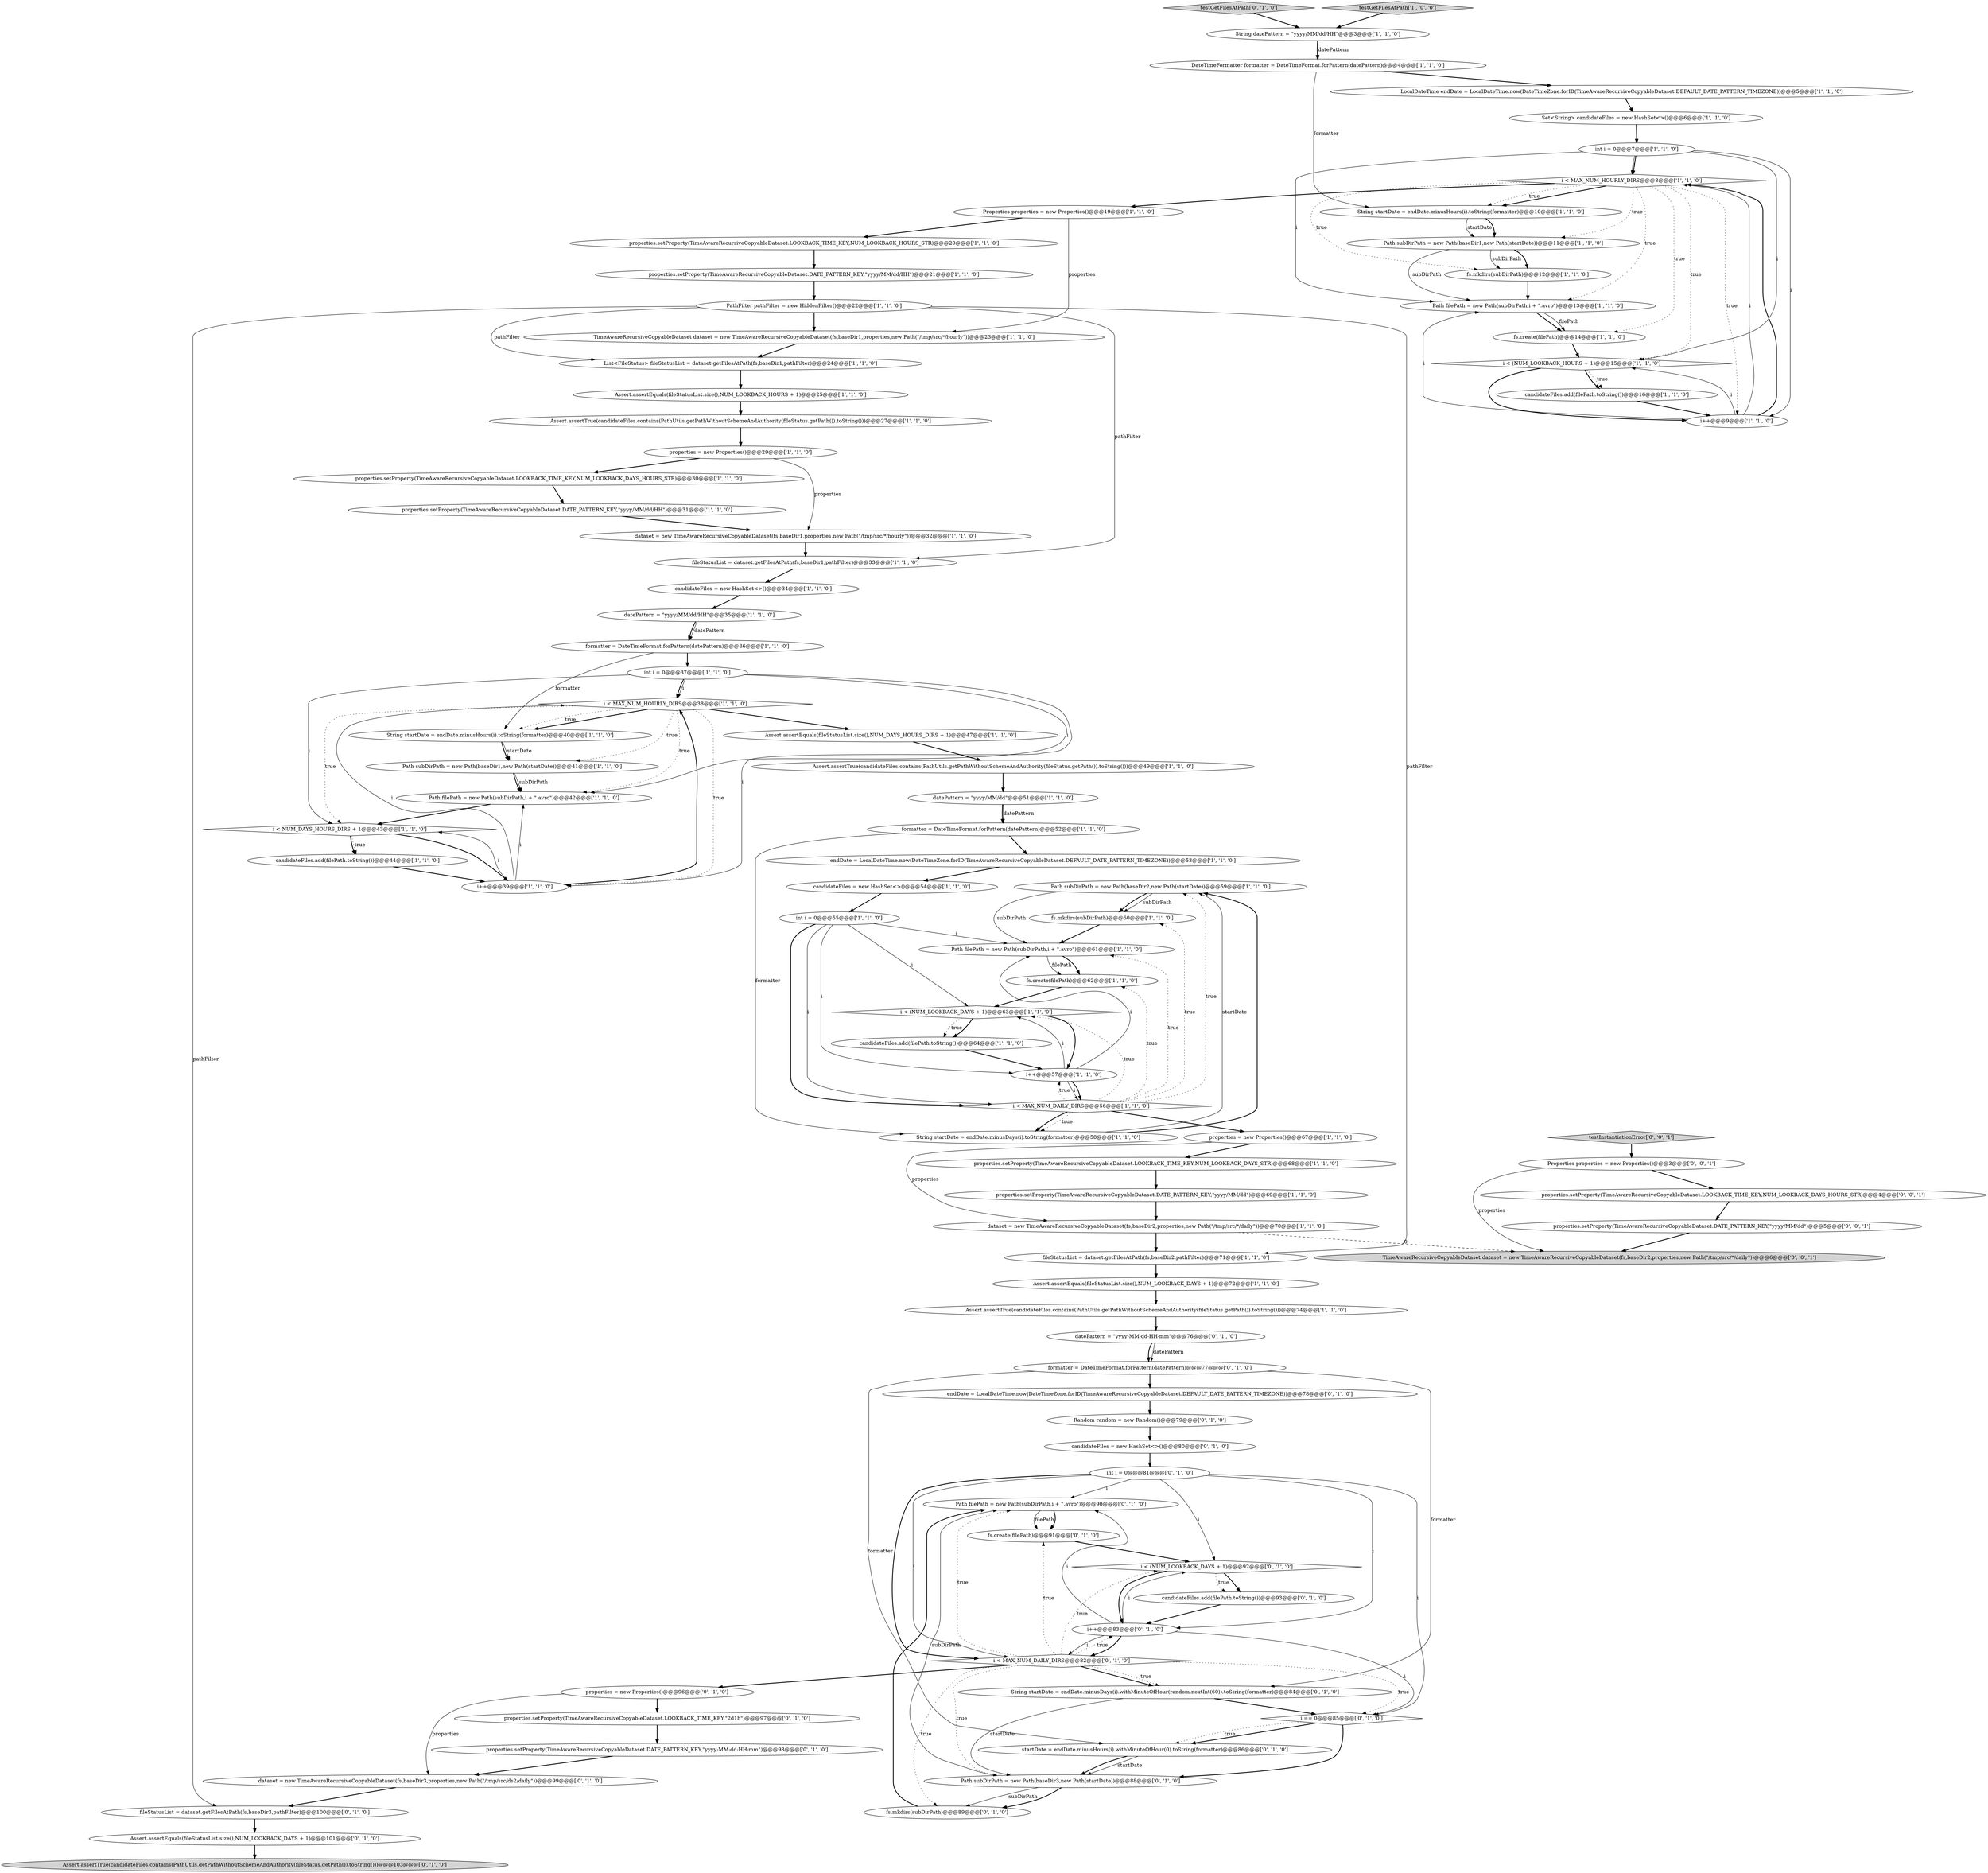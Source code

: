 digraph {
4 [style = filled, label = "Path subDirPath = new Path(baseDir2,new Path(startDate))@@@59@@@['1', '1', '0']", fillcolor = white, shape = ellipse image = "AAA0AAABBB1BBB"];
91 [style = filled, label = "properties.setProperty(TimeAwareRecursiveCopyableDataset.LOOKBACK_TIME_KEY,NUM_LOOKBACK_DAYS_HOURS_STR)@@@4@@@['0', '0', '1']", fillcolor = white, shape = ellipse image = "AAA0AAABBB3BBB"];
11 [style = filled, label = "candidateFiles.add(filePath.toString())@@@16@@@['1', '1', '0']", fillcolor = white, shape = ellipse image = "AAA0AAABBB1BBB"];
61 [style = filled, label = "Path subDirPath = new Path(baseDir1,new Path(startDate))@@@41@@@['1', '1', '0']", fillcolor = white, shape = ellipse image = "AAA0AAABBB1BBB"];
24 [style = filled, label = "String startDate = endDate.minusHours(i).toString(formatter)@@@10@@@['1', '1', '0']", fillcolor = white, shape = ellipse image = "AAA0AAABBB1BBB"];
51 [style = filled, label = "properties.setProperty(TimeAwareRecursiveCopyableDataset.DATE_PATTERN_KEY,\"yyyy/MM/dd\")@@@69@@@['1', '1', '0']", fillcolor = white, shape = ellipse image = "AAA0AAABBB1BBB"];
76 [style = filled, label = "formatter = DateTimeFormat.forPattern(datePattern)@@@77@@@['0', '1', '0']", fillcolor = white, shape = ellipse image = "AAA1AAABBB2BBB"];
79 [style = filled, label = "Path subDirPath = new Path(baseDir3,new Path(startDate))@@@88@@@['0', '1', '0']", fillcolor = white, shape = ellipse image = "AAA1AAABBB2BBB"];
21 [style = filled, label = "Assert.assertTrue(candidateFiles.contains(PathUtils.getPathWithoutSchemeAndAuthority(fileStatus.getPath()).toString()))@@@49@@@['1', '1', '0']", fillcolor = white, shape = ellipse image = "AAA0AAABBB1BBB"];
85 [style = filled, label = "properties.setProperty(TimeAwareRecursiveCopyableDataset.LOOKBACK_TIME_KEY,\"2d1h\")@@@97@@@['0', '1', '0']", fillcolor = white, shape = ellipse image = "AAA1AAABBB2BBB"];
86 [style = filled, label = "candidateFiles = new HashSet<>()@@@80@@@['0', '1', '0']", fillcolor = white, shape = ellipse image = "AAA1AAABBB2BBB"];
33 [style = filled, label = "int i = 0@@@37@@@['1', '1', '0']", fillcolor = white, shape = ellipse image = "AAA0AAABBB1BBB"];
88 [style = filled, label = "Properties properties = new Properties()@@@3@@@['0', '0', '1']", fillcolor = white, shape = ellipse image = "AAA0AAABBB3BBB"];
89 [style = filled, label = "TimeAwareRecursiveCopyableDataset dataset = new TimeAwareRecursiveCopyableDataset(fs,baseDir2,properties,new Path(\"/tmp/src/*/daily\"))@@@6@@@['0', '0', '1']", fillcolor = lightgray, shape = ellipse image = "AAA0AAABBB3BBB"];
0 [style = filled, label = "Path filePath = new Path(subDirPath,i + \".avro\")@@@13@@@['1', '1', '0']", fillcolor = white, shape = ellipse image = "AAA0AAABBB1BBB"];
73 [style = filled, label = "Assert.assertEquals(fileStatusList.size(),NUM_LOOKBACK_DAYS + 1)@@@101@@@['0', '1', '0']", fillcolor = white, shape = ellipse image = "AAA1AAABBB2BBB"];
77 [style = filled, label = "Path filePath = new Path(subDirPath,i + \".avro\")@@@90@@@['0', '1', '0']", fillcolor = white, shape = ellipse image = "AAA1AAABBB2BBB"];
70 [style = filled, label = "i < (NUM_LOOKBACK_DAYS + 1)@@@92@@@['0', '1', '0']", fillcolor = white, shape = diamond image = "AAA1AAABBB2BBB"];
83 [style = filled, label = "dataset = new TimeAwareRecursiveCopyableDataset(fs,baseDir3,properties,new Path(\"/tmp/src/ds2/daily\"))@@@99@@@['0', '1', '0']", fillcolor = white, shape = ellipse image = "AAA1AAABBB2BBB"];
3 [style = filled, label = "LocalDateTime endDate = LocalDateTime.now(DateTimeZone.forID(TimeAwareRecursiveCopyableDataset.DEFAULT_DATE_PATTERN_TIMEZONE))@@@5@@@['1', '1', '0']", fillcolor = white, shape = ellipse image = "AAA0AAABBB1BBB"];
48 [style = filled, label = "formatter = DateTimeFormat.forPattern(datePattern)@@@52@@@['1', '1', '0']", fillcolor = white, shape = ellipse image = "AAA0AAABBB1BBB"];
72 [style = filled, label = "i == 0@@@85@@@['0', '1', '0']", fillcolor = white, shape = diamond image = "AAA1AAABBB2BBB"];
12 [style = filled, label = "dataset = new TimeAwareRecursiveCopyableDataset(fs,baseDir2,properties,new Path(\"/tmp/src/*/daily\"))@@@70@@@['1', '1', '0']", fillcolor = white, shape = ellipse image = "AAA0AAABBB1BBB"];
44 [style = filled, label = "candidateFiles.add(filePath.toString())@@@44@@@['1', '1', '0']", fillcolor = white, shape = ellipse image = "AAA0AAABBB1BBB"];
64 [style = filled, label = "fs.mkdirs(subDirPath)@@@89@@@['0', '1', '0']", fillcolor = white, shape = ellipse image = "AAA1AAABBB2BBB"];
25 [style = filled, label = "i++@@@9@@@['1', '1', '0']", fillcolor = white, shape = ellipse image = "AAA0AAABBB1BBB"];
5 [style = filled, label = "i < NUM_DAYS_HOURS_DIRS + 1@@@43@@@['1', '1', '0']", fillcolor = white, shape = diamond image = "AAA0AAABBB1BBB"];
67 [style = filled, label = "i < MAX_NUM_DAILY_DIRS@@@82@@@['0', '1', '0']", fillcolor = white, shape = diamond image = "AAA1AAABBB2BBB"];
52 [style = filled, label = "Assert.assertTrue(candidateFiles.contains(PathUtils.getPathWithoutSchemeAndAuthority(fileStatus.getPath()).toString()))@@@74@@@['1', '1', '0']", fillcolor = white, shape = ellipse image = "AAA0AAABBB1BBB"];
62 [style = filled, label = "properties = new Properties()@@@96@@@['0', '1', '0']", fillcolor = white, shape = ellipse image = "AAA1AAABBB2BBB"];
90 [style = filled, label = "testInstantiationError['0', '0', '1']", fillcolor = lightgray, shape = diamond image = "AAA0AAABBB3BBB"];
60 [style = filled, label = "i++@@@57@@@['1', '1', '0']", fillcolor = white, shape = ellipse image = "AAA0AAABBB1BBB"];
74 [style = filled, label = "endDate = LocalDateTime.now(DateTimeZone.forID(TimeAwareRecursiveCopyableDataset.DEFAULT_DATE_PATTERN_TIMEZONE))@@@78@@@['0', '1', '0']", fillcolor = white, shape = ellipse image = "AAA1AAABBB2BBB"];
81 [style = filled, label = "Random random = new Random()@@@79@@@['0', '1', '0']", fillcolor = white, shape = ellipse image = "AAA1AAABBB2BBB"];
46 [style = filled, label = "TimeAwareRecursiveCopyableDataset dataset = new TimeAwareRecursiveCopyableDataset(fs,baseDir1,properties,new Path(\"/tmp/src/*/hourly\"))@@@23@@@['1', '1', '0']", fillcolor = white, shape = ellipse image = "AAA0AAABBB1BBB"];
19 [style = filled, label = "fs.mkdirs(subDirPath)@@@60@@@['1', '1', '0']", fillcolor = white, shape = ellipse image = "AAA0AAABBB1BBB"];
59 [style = filled, label = "candidateFiles = new HashSet<>()@@@54@@@['1', '1', '0']", fillcolor = white, shape = ellipse image = "AAA0AAABBB1BBB"];
34 [style = filled, label = "candidateFiles = new HashSet<>()@@@34@@@['1', '1', '0']", fillcolor = white, shape = ellipse image = "AAA0AAABBB1BBB"];
17 [style = filled, label = "Path filePath = new Path(subDirPath,i + \".avro\")@@@42@@@['1', '1', '0']", fillcolor = white, shape = ellipse image = "AAA0AAABBB1BBB"];
69 [style = filled, label = "testGetFilesAtPath['0', '1', '0']", fillcolor = lightgray, shape = diamond image = "AAA0AAABBB2BBB"];
57 [style = filled, label = "formatter = DateTimeFormat.forPattern(datePattern)@@@36@@@['1', '1', '0']", fillcolor = white, shape = ellipse image = "AAA0AAABBB1BBB"];
66 [style = filled, label = "Assert.assertTrue(candidateFiles.contains(PathUtils.getPathWithoutSchemeAndAuthority(fileStatus.getPath()).toString()))@@@103@@@['0', '1', '0']", fillcolor = lightgray, shape = ellipse image = "AAA1AAABBB2BBB"];
30 [style = filled, label = "candidateFiles.add(filePath.toString())@@@64@@@['1', '1', '0']", fillcolor = white, shape = ellipse image = "AAA0AAABBB1BBB"];
18 [style = filled, label = "String startDate = endDate.minusDays(i).toString(formatter)@@@58@@@['1', '1', '0']", fillcolor = white, shape = ellipse image = "AAA0AAABBB1BBB"];
40 [style = filled, label = "properties = new Properties()@@@67@@@['1', '1', '0']", fillcolor = white, shape = ellipse image = "AAA0AAABBB1BBB"];
29 [style = filled, label = "List<FileStatus> fileStatusList = dataset.getFilesAtPath(fs,baseDir1,pathFilter)@@@24@@@['1', '1', '0']", fillcolor = white, shape = ellipse image = "AAA0AAABBB1BBB"];
68 [style = filled, label = "i++@@@83@@@['0', '1', '0']", fillcolor = white, shape = ellipse image = "AAA1AAABBB2BBB"];
38 [style = filled, label = "Assert.assertEquals(fileStatusList.size(),NUM_DAYS_HOURS_DIRS + 1)@@@47@@@['1', '1', '0']", fillcolor = white, shape = ellipse image = "AAA0AAABBB1BBB"];
47 [style = filled, label = "properties = new Properties()@@@29@@@['1', '1', '0']", fillcolor = white, shape = ellipse image = "AAA0AAABBB1BBB"];
8 [style = filled, label = "fs.create(filePath)@@@62@@@['1', '1', '0']", fillcolor = white, shape = ellipse image = "AAA0AAABBB1BBB"];
54 [style = filled, label = "String startDate = endDate.minusHours(i).toString(formatter)@@@40@@@['1', '1', '0']", fillcolor = white, shape = ellipse image = "AAA0AAABBB1BBB"];
31 [style = filled, label = "properties.setProperty(TimeAwareRecursiveCopyableDataset.LOOKBACK_TIME_KEY,NUM_LOOKBACK_DAYS_HOURS_STR)@@@30@@@['1', '1', '0']", fillcolor = white, shape = ellipse image = "AAA0AAABBB1BBB"];
15 [style = filled, label = "int i = 0@@@7@@@['1', '1', '0']", fillcolor = white, shape = ellipse image = "AAA0AAABBB1BBB"];
55 [style = filled, label = "Path filePath = new Path(subDirPath,i + \".avro\")@@@61@@@['1', '1', '0']", fillcolor = white, shape = ellipse image = "AAA0AAABBB1BBB"];
45 [style = filled, label = "i < MAX_NUM_HOURLY_DIRS@@@8@@@['1', '1', '0']", fillcolor = white, shape = diamond image = "AAA0AAABBB1BBB"];
87 [style = filled, label = "properties.setProperty(TimeAwareRecursiveCopyableDataset.DATE_PATTERN_KEY,\"yyyy/MM/dd\")@@@5@@@['0', '0', '1']", fillcolor = white, shape = ellipse image = "AAA0AAABBB3BBB"];
32 [style = filled, label = "int i = 0@@@55@@@['1', '1', '0']", fillcolor = white, shape = ellipse image = "AAA0AAABBB1BBB"];
63 [style = filled, label = "candidateFiles.add(filePath.toString())@@@93@@@['0', '1', '0']", fillcolor = white, shape = ellipse image = "AAA1AAABBB2BBB"];
75 [style = filled, label = "datePattern = \"yyyy-MM-dd-HH-mm\"@@@76@@@['0', '1', '0']", fillcolor = white, shape = ellipse image = "AAA1AAABBB2BBB"];
82 [style = filled, label = "fs.create(filePath)@@@91@@@['0', '1', '0']", fillcolor = white, shape = ellipse image = "AAA1AAABBB2BBB"];
16 [style = filled, label = "Assert.assertEquals(fileStatusList.size(),NUM_LOOKBACK_HOURS + 1)@@@25@@@['1', '1', '0']", fillcolor = white, shape = ellipse image = "AAA0AAABBB1BBB"];
41 [style = filled, label = "DateTimeFormatter formatter = DateTimeFormat.forPattern(datePattern)@@@4@@@['1', '1', '0']", fillcolor = white, shape = ellipse image = "AAA0AAABBB1BBB"];
14 [style = filled, label = "properties.setProperty(TimeAwareRecursiveCopyableDataset.LOOKBACK_TIME_KEY,NUM_LOOKBACK_DAYS_STR)@@@68@@@['1', '1', '0']", fillcolor = white, shape = ellipse image = "AAA0AAABBB1BBB"];
20 [style = filled, label = "i++@@@39@@@['1', '1', '0']", fillcolor = white, shape = ellipse image = "AAA0AAABBB1BBB"];
58 [style = filled, label = "datePattern = \"yyyy/MM/dd/HH\"@@@35@@@['1', '1', '0']", fillcolor = white, shape = ellipse image = "AAA0AAABBB1BBB"];
1 [style = filled, label = "Assert.assertTrue(candidateFiles.contains(PathUtils.getPathWithoutSchemeAndAuthority(fileStatus.getPath()).toString()))@@@27@@@['1', '1', '0']", fillcolor = white, shape = ellipse image = "AAA0AAABBB1BBB"];
9 [style = filled, label = "i < (NUM_LOOKBACK_DAYS + 1)@@@63@@@['1', '1', '0']", fillcolor = white, shape = diamond image = "AAA0AAABBB1BBB"];
39 [style = filled, label = "datePattern = \"yyyy/MM/dd\"@@@51@@@['1', '1', '0']", fillcolor = white, shape = ellipse image = "AAA0AAABBB1BBB"];
10 [style = filled, label = "i < MAX_NUM_DAILY_DIRS@@@56@@@['1', '1', '0']", fillcolor = white, shape = diamond image = "AAA0AAABBB1BBB"];
80 [style = filled, label = "String startDate = endDate.minusDays(i).withMinuteOfHour(random.nextInt(60)).toString(formatter)@@@84@@@['0', '1', '0']", fillcolor = white, shape = ellipse image = "AAA1AAABBB2BBB"];
50 [style = filled, label = "PathFilter pathFilter = new HiddenFilter()@@@22@@@['1', '1', '0']", fillcolor = white, shape = ellipse image = "AAA0AAABBB1BBB"];
13 [style = filled, label = "fileStatusList = dataset.getFilesAtPath(fs,baseDir2,pathFilter)@@@71@@@['1', '1', '0']", fillcolor = white, shape = ellipse image = "AAA0AAABBB1BBB"];
65 [style = filled, label = "startDate = endDate.minusHours(i).withMinuteOfHour(0).toString(formatter)@@@86@@@['0', '1', '0']", fillcolor = white, shape = ellipse image = "AAA1AAABBB2BBB"];
22 [style = filled, label = "String datePattern = \"yyyy/MM/dd/HH\"@@@3@@@['1', '1', '0']", fillcolor = white, shape = ellipse image = "AAA0AAABBB1BBB"];
23 [style = filled, label = "endDate = LocalDateTime.now(DateTimeZone.forID(TimeAwareRecursiveCopyableDataset.DEFAULT_DATE_PATTERN_TIMEZONE))@@@53@@@['1', '1', '0']", fillcolor = white, shape = ellipse image = "AAA0AAABBB1BBB"];
35 [style = filled, label = "properties.setProperty(TimeAwareRecursiveCopyableDataset.DATE_PATTERN_KEY,\"yyyy/MM/dd/HH\")@@@21@@@['1', '1', '0']", fillcolor = white, shape = ellipse image = "AAA0AAABBB1BBB"];
28 [style = filled, label = "i < MAX_NUM_HOURLY_DIRS@@@38@@@['1', '1', '0']", fillcolor = white, shape = diamond image = "AAA0AAABBB1BBB"];
78 [style = filled, label = "properties.setProperty(TimeAwareRecursiveCopyableDataset.DATE_PATTERN_KEY,\"yyyy-MM-dd-HH-mm\")@@@98@@@['0', '1', '0']", fillcolor = white, shape = ellipse image = "AAA1AAABBB2BBB"];
42 [style = filled, label = "fs.mkdirs(subDirPath)@@@12@@@['1', '1', '0']", fillcolor = white, shape = ellipse image = "AAA0AAABBB1BBB"];
71 [style = filled, label = "fileStatusList = dataset.getFilesAtPath(fs,baseDir3,pathFilter)@@@100@@@['0', '1', '0']", fillcolor = white, shape = ellipse image = "AAA1AAABBB2BBB"];
37 [style = filled, label = "Path subDirPath = new Path(baseDir1,new Path(startDate))@@@11@@@['1', '1', '0']", fillcolor = white, shape = ellipse image = "AAA0AAABBB1BBB"];
49 [style = filled, label = "dataset = new TimeAwareRecursiveCopyableDataset(fs,baseDir1,properties,new Path(\"/tmp/src/*/hourly\"))@@@32@@@['1', '1', '0']", fillcolor = white, shape = ellipse image = "AAA0AAABBB1BBB"];
7 [style = filled, label = "properties.setProperty(TimeAwareRecursiveCopyableDataset.DATE_PATTERN_KEY,\"yyyy/MM/dd/HH\")@@@31@@@['1', '1', '0']", fillcolor = white, shape = ellipse image = "AAA0AAABBB1BBB"];
26 [style = filled, label = "Assert.assertEquals(fileStatusList.size(),NUM_LOOKBACK_DAYS + 1)@@@72@@@['1', '1', '0']", fillcolor = white, shape = ellipse image = "AAA0AAABBB1BBB"];
56 [style = filled, label = "fs.create(filePath)@@@14@@@['1', '1', '0']", fillcolor = white, shape = ellipse image = "AAA0AAABBB1BBB"];
53 [style = filled, label = "testGetFilesAtPath['1', '0', '0']", fillcolor = lightgray, shape = diamond image = "AAA0AAABBB1BBB"];
2 [style = filled, label = "fileStatusList = dataset.getFilesAtPath(fs,baseDir1,pathFilter)@@@33@@@['1', '1', '0']", fillcolor = white, shape = ellipse image = "AAA0AAABBB1BBB"];
6 [style = filled, label = "properties.setProperty(TimeAwareRecursiveCopyableDataset.LOOKBACK_TIME_KEY,NUM_LOOKBACK_HOURS_STR)@@@20@@@['1', '1', '0']", fillcolor = white, shape = ellipse image = "AAA0AAABBB1BBB"];
43 [style = filled, label = "i < (NUM_LOOKBACK_HOURS + 1)@@@15@@@['1', '1', '0']", fillcolor = white, shape = diamond image = "AAA0AAABBB1BBB"];
36 [style = filled, label = "Properties properties = new Properties()@@@19@@@['1', '1', '0']", fillcolor = white, shape = ellipse image = "AAA0AAABBB1BBB"];
27 [style = filled, label = "Set<String> candidateFiles = new HashSet<>()@@@6@@@['1', '1', '0']", fillcolor = white, shape = ellipse image = "AAA0AAABBB1BBB"];
84 [style = filled, label = "int i = 0@@@81@@@['0', '1', '0']", fillcolor = white, shape = ellipse image = "AAA1AAABBB2BBB"];
68->70 [style = solid, label="i"];
47->49 [style = solid, label="properties"];
43->11 [style = bold, label=""];
28->17 [style = dotted, label="true"];
67->82 [style = dotted, label="true"];
24->37 [style = solid, label="startDate"];
40->12 [style = solid, label="properties"];
58->57 [style = bold, label=""];
58->57 [style = solid, label="datePattern"];
1->47 [style = bold, label=""];
69->22 [style = bold, label=""];
9->30 [style = dotted, label="true"];
50->46 [style = bold, label=""];
20->5 [style = solid, label="i"];
2->34 [style = bold, label=""];
21->39 [style = bold, label=""];
32->60 [style = solid, label="i"];
65->79 [style = solid, label="startDate"];
9->30 [style = bold, label=""];
62->85 [style = bold, label=""];
67->72 [style = dotted, label="true"];
12->89 [style = dashed, label="0"];
15->43 [style = solid, label="i"];
10->18 [style = bold, label=""];
68->77 [style = solid, label="i"];
50->13 [style = solid, label="pathFilter"];
4->19 [style = bold, label=""];
26->52 [style = bold, label=""];
16->1 [style = bold, label=""];
37->42 [style = bold, label=""];
10->40 [style = bold, label=""];
25->45 [style = solid, label="i"];
51->12 [style = bold, label=""];
43->11 [style = dotted, label="true"];
80->72 [style = bold, label=""];
62->83 [style = solid, label="properties"];
36->46 [style = solid, label="properties"];
78->83 [style = bold, label=""];
4->19 [style = solid, label="subDirPath"];
79->64 [style = solid, label="subDirPath"];
45->42 [style = dotted, label="true"];
45->56 [style = dotted, label="true"];
82->70 [style = bold, label=""];
49->2 [style = bold, label=""];
35->50 [style = bold, label=""];
76->65 [style = solid, label="formatter"];
30->60 [style = bold, label=""];
85->78 [style = bold, label=""];
76->74 [style = bold, label=""];
13->26 [style = bold, label=""];
24->37 [style = bold, label=""];
45->37 [style = dotted, label="true"];
67->68 [style = dotted, label="true"];
33->20 [style = solid, label="i"];
65->79 [style = bold, label=""];
28->38 [style = bold, label=""];
71->73 [style = bold, label=""];
87->89 [style = bold, label=""];
36->6 [style = bold, label=""];
22->41 [style = bold, label=""];
70->63 [style = bold, label=""];
32->9 [style = solid, label="i"];
86->84 [style = bold, label=""];
10->55 [style = dotted, label="true"];
12->13 [style = bold, label=""];
74->81 [style = bold, label=""];
37->42 [style = solid, label="subDirPath"];
61->17 [style = bold, label=""];
75->76 [style = bold, label=""];
67->80 [style = bold, label=""];
79->64 [style = bold, label=""];
91->87 [style = bold, label=""];
10->8 [style = dotted, label="true"];
32->10 [style = bold, label=""];
41->3 [style = bold, label=""];
25->45 [style = bold, label=""];
47->31 [style = bold, label=""];
45->43 [style = dotted, label="true"];
54->61 [style = solid, label="startDate"];
39->48 [style = solid, label="datePattern"];
80->79 [style = solid, label="startDate"];
28->61 [style = dotted, label="true"];
18->4 [style = solid, label="startDate"];
48->18 [style = solid, label="formatter"];
0->56 [style = bold, label=""];
73->66 [style = bold, label=""];
77->82 [style = solid, label="filePath"];
19->55 [style = bold, label=""];
28->54 [style = bold, label=""];
10->19 [style = dotted, label="true"];
4->55 [style = solid, label="subDirPath"];
61->17 [style = solid, label="subDirPath"];
41->24 [style = solid, label="formatter"];
67->62 [style = bold, label=""];
11->25 [style = bold, label=""];
25->43 [style = solid, label="i"];
84->67 [style = solid, label="i"];
72->65 [style = bold, label=""];
43->25 [style = bold, label=""];
15->0 [style = solid, label="i"];
68->67 [style = solid, label="i"];
7->49 [style = bold, label=""];
83->71 [style = bold, label=""];
23->59 [style = bold, label=""];
81->86 [style = bold, label=""];
33->5 [style = solid, label="i"];
50->2 [style = solid, label="pathFilter"];
20->28 [style = solid, label="i"];
9->60 [style = bold, label=""];
15->45 [style = solid, label="i"];
45->0 [style = dotted, label="true"];
60->10 [style = solid, label="i"];
39->48 [style = bold, label=""];
55->8 [style = solid, label="filePath"];
5->44 [style = dotted, label="true"];
5->44 [style = bold, label=""];
27->15 [style = bold, label=""];
33->28 [style = solid, label="i"];
44->20 [style = bold, label=""];
15->45 [style = bold, label=""];
3->27 [style = bold, label=""];
46->29 [style = bold, label=""];
68->67 [style = bold, label=""];
38->21 [style = bold, label=""];
84->77 [style = solid, label="i"];
50->71 [style = solid, label="pathFilter"];
67->79 [style = dotted, label="true"];
0->56 [style = solid, label="filePath"];
29->16 [style = bold, label=""];
37->0 [style = solid, label="subDirPath"];
28->54 [style = dotted, label="true"];
79->77 [style = solid, label="subDirPath"];
45->25 [style = dotted, label="true"];
67->64 [style = dotted, label="true"];
77->82 [style = bold, label=""];
84->68 [style = solid, label="i"];
60->9 [style = solid, label="i"];
67->77 [style = dotted, label="true"];
67->80 [style = dotted, label="true"];
32->55 [style = solid, label="i"];
53->22 [style = bold, label=""];
20->17 [style = solid, label="i"];
88->91 [style = bold, label=""];
10->9 [style = dotted, label="true"];
72->79 [style = bold, label=""];
76->80 [style = solid, label="formatter"];
22->41 [style = solid, label="datePattern"];
88->89 [style = solid, label="properties"];
54->61 [style = bold, label=""];
32->10 [style = solid, label="i"];
84->72 [style = solid, label="i"];
60->10 [style = bold, label=""];
42->0 [style = bold, label=""];
14->51 [style = bold, label=""];
67->70 [style = dotted, label="true"];
72->65 [style = dotted, label="true"];
56->43 [style = bold, label=""];
8->9 [style = bold, label=""];
63->68 [style = bold, label=""];
25->0 [style = solid, label="i"];
70->68 [style = bold, label=""];
75->76 [style = solid, label="datePattern"];
84->70 [style = solid, label="i"];
64->77 [style = bold, label=""];
68->72 [style = solid, label="i"];
55->8 [style = bold, label=""];
90->88 [style = bold, label=""];
33->17 [style = solid, label="i"];
50->29 [style = solid, label="pathFilter"];
57->33 [style = bold, label=""];
15->25 [style = solid, label="i"];
60->55 [style = solid, label="i"];
33->28 [style = bold, label=""];
28->5 [style = dotted, label="true"];
45->36 [style = bold, label=""];
45->24 [style = bold, label=""];
28->20 [style = dotted, label="true"];
10->18 [style = dotted, label="true"];
57->54 [style = solid, label="formatter"];
40->14 [style = bold, label=""];
10->4 [style = dotted, label="true"];
5->20 [style = bold, label=""];
45->24 [style = dotted, label="true"];
48->23 [style = bold, label=""];
20->28 [style = bold, label=""];
10->60 [style = dotted, label="true"];
84->67 [style = bold, label=""];
70->63 [style = dotted, label="true"];
6->35 [style = bold, label=""];
59->32 [style = bold, label=""];
17->5 [style = bold, label=""];
31->7 [style = bold, label=""];
52->75 [style = bold, label=""];
18->4 [style = bold, label=""];
34->58 [style = bold, label=""];
}
